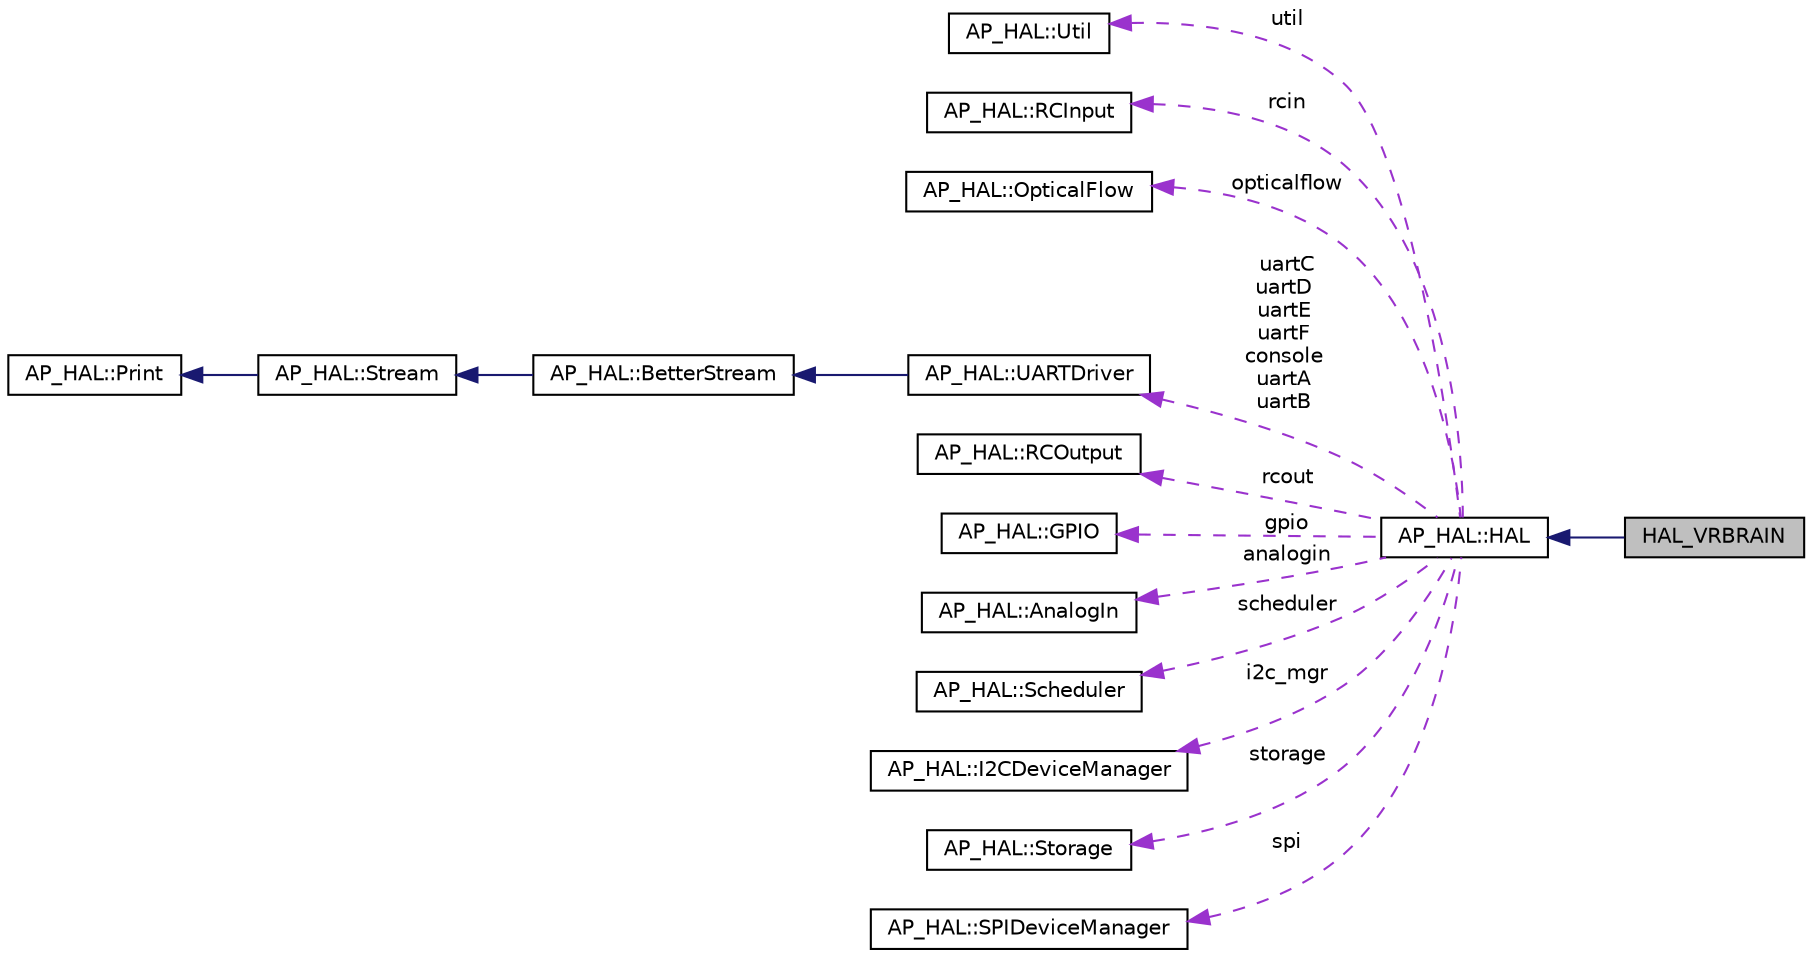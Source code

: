 digraph "HAL_VRBRAIN"
{
 // INTERACTIVE_SVG=YES
  edge [fontname="Helvetica",fontsize="10",labelfontname="Helvetica",labelfontsize="10"];
  node [fontname="Helvetica",fontsize="10",shape=record];
  rankdir="LR";
  Node1 [label="HAL_VRBRAIN",height=0.2,width=0.4,color="black", fillcolor="grey75", style="filled", fontcolor="black"];
  Node2 -> Node1 [dir="back",color="midnightblue",fontsize="10",style="solid",fontname="Helvetica"];
  Node2 [label="AP_HAL::HAL",height=0.2,width=0.4,color="black", fillcolor="white", style="filled",URL="$classAP__HAL_1_1HAL.html"];
  Node3 -> Node2 [dir="back",color="darkorchid3",fontsize="10",style="dashed",label=" util" ,fontname="Helvetica"];
  Node3 [label="AP_HAL::Util",height=0.2,width=0.4,color="black", fillcolor="white", style="filled",URL="$classAP__HAL_1_1Util.html"];
  Node4 -> Node2 [dir="back",color="darkorchid3",fontsize="10",style="dashed",label=" rcin" ,fontname="Helvetica"];
  Node4 [label="AP_HAL::RCInput",height=0.2,width=0.4,color="black", fillcolor="white", style="filled",URL="$classAP__HAL_1_1RCInput.html"];
  Node5 -> Node2 [dir="back",color="darkorchid3",fontsize="10",style="dashed",label=" opticalflow" ,fontname="Helvetica"];
  Node5 [label="AP_HAL::OpticalFlow",height=0.2,width=0.4,color="black", fillcolor="white", style="filled",URL="$classAP__HAL_1_1OpticalFlow.html"];
  Node6 -> Node2 [dir="back",color="darkorchid3",fontsize="10",style="dashed",label=" uartC\nuartD\nuartE\nuartF\nconsole\nuartA\nuartB" ,fontname="Helvetica"];
  Node6 [label="AP_HAL::UARTDriver",height=0.2,width=0.4,color="black", fillcolor="white", style="filled",URL="$classAP__HAL_1_1UARTDriver.html"];
  Node7 -> Node6 [dir="back",color="midnightblue",fontsize="10",style="solid",fontname="Helvetica"];
  Node7 [label="AP_HAL::BetterStream",height=0.2,width=0.4,color="black", fillcolor="white", style="filled",URL="$classAP__HAL_1_1BetterStream.html"];
  Node8 -> Node7 [dir="back",color="midnightblue",fontsize="10",style="solid",fontname="Helvetica"];
  Node8 [label="AP_HAL::Stream",height=0.2,width=0.4,color="black", fillcolor="white", style="filled",URL="$classAP__HAL_1_1Stream.html"];
  Node9 -> Node8 [dir="back",color="midnightblue",fontsize="10",style="solid",fontname="Helvetica"];
  Node9 [label="AP_HAL::Print",height=0.2,width=0.4,color="black", fillcolor="white", style="filled",URL="$classAP__HAL_1_1Print.html"];
  Node10 -> Node2 [dir="back",color="darkorchid3",fontsize="10",style="dashed",label=" rcout" ,fontname="Helvetica"];
  Node10 [label="AP_HAL::RCOutput",height=0.2,width=0.4,color="black", fillcolor="white", style="filled",URL="$classAP__HAL_1_1RCOutput.html"];
  Node11 -> Node2 [dir="back",color="darkorchid3",fontsize="10",style="dashed",label=" gpio" ,fontname="Helvetica"];
  Node11 [label="AP_HAL::GPIO",height=0.2,width=0.4,color="black", fillcolor="white", style="filled",URL="$classAP__HAL_1_1GPIO.html"];
  Node12 -> Node2 [dir="back",color="darkorchid3",fontsize="10",style="dashed",label=" analogin" ,fontname="Helvetica"];
  Node12 [label="AP_HAL::AnalogIn",height=0.2,width=0.4,color="black", fillcolor="white", style="filled",URL="$classAP__HAL_1_1AnalogIn.html"];
  Node13 -> Node2 [dir="back",color="darkorchid3",fontsize="10",style="dashed",label=" scheduler" ,fontname="Helvetica"];
  Node13 [label="AP_HAL::Scheduler",height=0.2,width=0.4,color="black", fillcolor="white", style="filled",URL="$classAP__HAL_1_1Scheduler.html"];
  Node14 -> Node2 [dir="back",color="darkorchid3",fontsize="10",style="dashed",label=" i2c_mgr" ,fontname="Helvetica"];
  Node14 [label="AP_HAL::I2CDeviceManager",height=0.2,width=0.4,color="black", fillcolor="white", style="filled",URL="$classAP__HAL_1_1I2CDeviceManager.html"];
  Node15 -> Node2 [dir="back",color="darkorchid3",fontsize="10",style="dashed",label=" storage" ,fontname="Helvetica"];
  Node15 [label="AP_HAL::Storage",height=0.2,width=0.4,color="black", fillcolor="white", style="filled",URL="$classAP__HAL_1_1Storage.html"];
  Node16 -> Node2 [dir="back",color="darkorchid3",fontsize="10",style="dashed",label=" spi" ,fontname="Helvetica"];
  Node16 [label="AP_HAL::SPIDeviceManager",height=0.2,width=0.4,color="black", fillcolor="white", style="filled",URL="$classAP__HAL_1_1SPIDeviceManager.html"];
}

